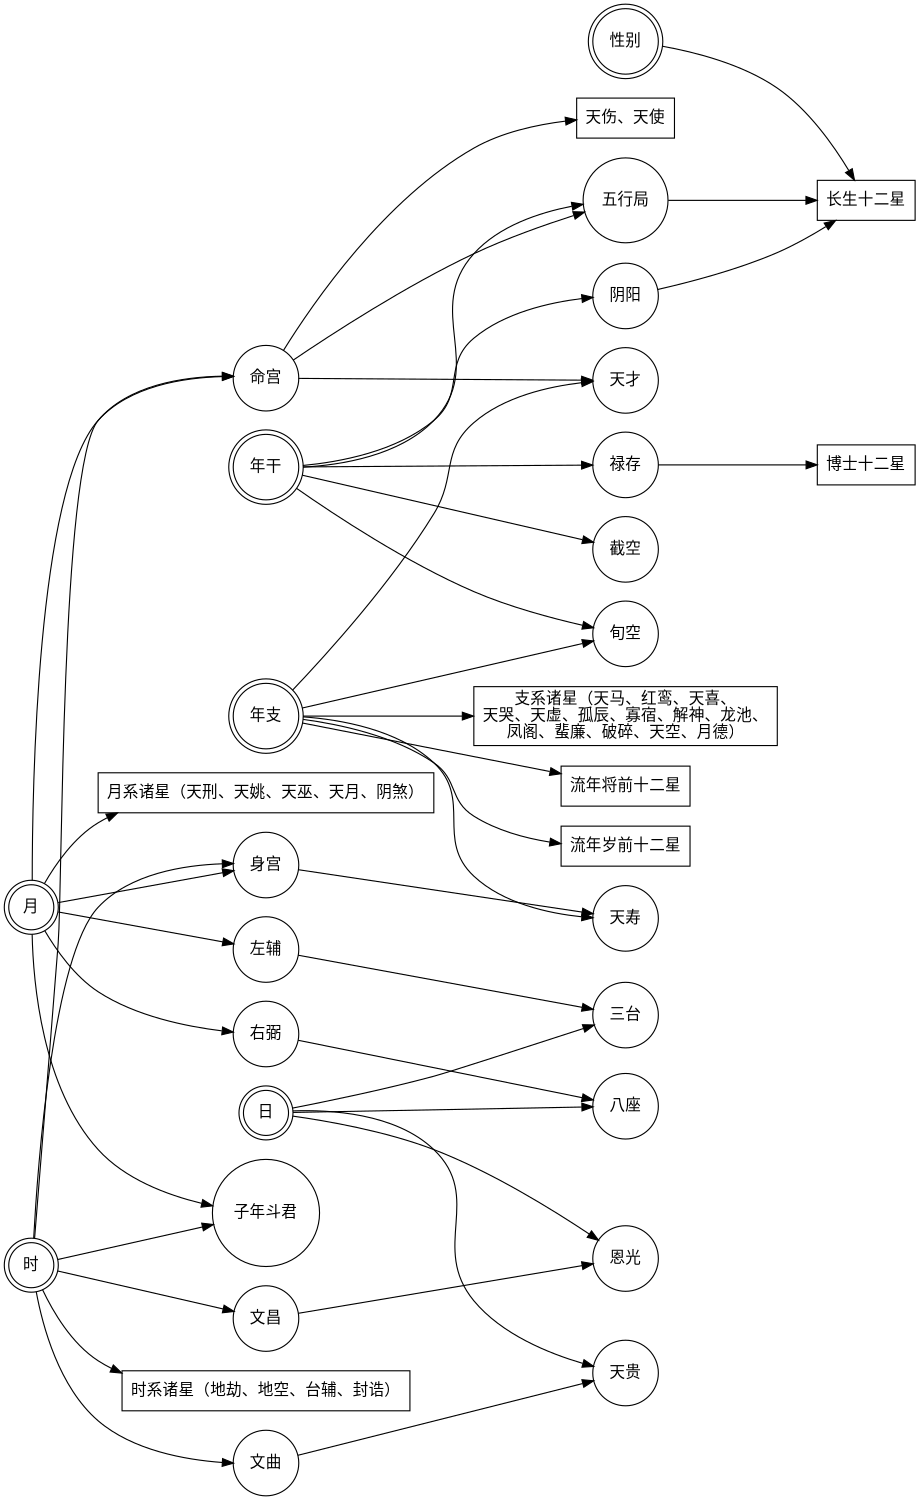 digraph doushu {
	rankdir=LR;
	size="10,10"
	node [shape = doublecircle]; 年干 年支 月 日 时 性别
	node [shape=box]; 
	月系诸星 [label="月系诸星（天刑、天姚、天巫、天月、阴煞）"] 
	天伤、天使
	支系诸星 [label="支系诸星（天马、红鸾、天喜、\n天哭、天虚、孤辰、寡宿、解神、龙池、\n凤阁、蜚廉、破碎、天空、月德）"]
	长生十二星 
	博士十二星 
	流年将前十二星 
	流年岁前十二星
	时系诸星 [label="时系诸星（地劫、地空、台辅、封诰）"];
	node [shape = circle];
	月 -> 命宫;
	月 -> 身宫;
	时 -> 命宫;
	时 -> 身宫;
	年干 -> 五行局;
	命宫 -> 五行局;
	年干 -> 阴阳;
	时 -> 文昌;
	时 -> 文曲;
	时 -> 时系诸星; 
	月 -> 左辅;
	月 -> 右弼;
	月 -> 月系诸星;
    左辅 -> 三台;
	日 -> 三台;
    右弼 -> 八座;
	日 -> 八座;
    文昌 -> 恩光;
	日 -> 恩光;
    文曲 -> 天贵;
	日 -> 天贵;
	年干 -> 禄存;
	禄存 -> 博士十二星;
	年支 -> 支系诸星;
	年支 -> 天才;
	命宫 -> 天才;
	年支 -> 天寿;
	身宫 -> 天寿;
	五行局 -> 长生十二星;
	阴阳 -> 长生十二星;
	性别 -> 长生十二星;
	年干 -> 截空;
	年干 -> 旬空;
	年支 -> 旬空;
	命宫 -> 天伤、天使;
	年支 -> 流年将前十二星;
	年支 -> 流年岁前十二星;
	月 -> 子年斗君;
	时 -> 子年斗君;
}